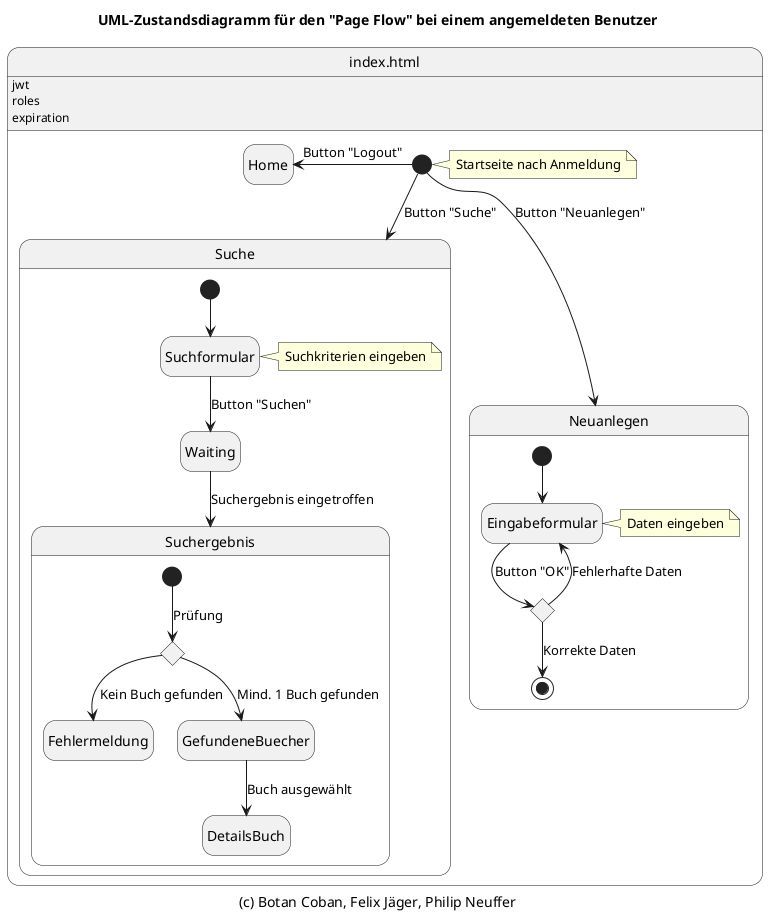 @startuml zustandsdiagramm_angemeldet

hide empty description

title UML-Zustandsdiagramm für den "Page Flow" bei einem angemeldeten Benutzer
caption (c) Botan Coban, Felix Jäger, Philip Neuffer

state "index.html" as index {
index : jwt
index : roles
index : expiration

state Suche{

    [*] --> Suchformular
    note "Suchkriterien eingeben" as note
    Suchformular -right-> note

    Suchformular --> Waiting: Button "Suchen"

    state Suchergebnis{
        state c <<choice>>
        [*] --> c : Prüfung
        c --> Fehlermeldung: Kein Buch gefunden
        c --> GefundeneBuecher: Mind. 1 Buch gefunden
        GefundeneBuecher --> DetailsBuch : Buch ausgewählt
    }

    Waiting --> Suchergebnis : Suchergebnis eingetroffen
}

state Neuanlegen {
    state c2 <<choice>>

    [*] --> Eingabeformular
    note "Daten eingeben" as note2
    Eingabeformular -right-> note2

    Eingabeformular --> c2: Button "OK"
    c2 -up-> Eingabeformular: Fehlerhafte Daten

    c2 --> [*]: Korrekte Daten
}

[*] --> Suche: Button "Suche"
[*] --> Neuanlegen: Button "Neuanlegen"

[*] -left-> Home: Button "Logout"

note "Startseite nach Anmeldung" as note
[*] -right-> note
}

@enduml
